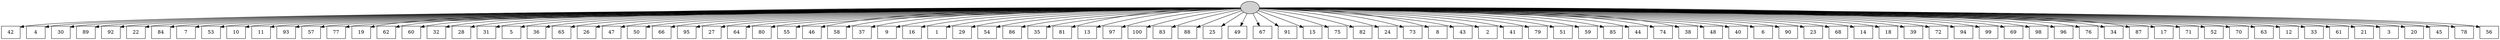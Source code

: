 digraph G {
0[style=filled, fillcolor=grey82, label=""];
1[shape=box,style=filled, fillcolor=white,label="42\n"];
2[shape=box,style=filled, fillcolor=white,label="4\n"];
3[shape=box,style=filled, fillcolor=white,label="30\n"];
4[shape=box,style=filled, fillcolor=white,label="89\n"];
5[shape=box,style=filled, fillcolor=white,label="92\n"];
6[shape=box,style=filled, fillcolor=white,label="22\n"];
7[shape=box,style=filled, fillcolor=white,label="84\n"];
8[shape=box,style=filled, fillcolor=white,label="7\n"];
9[shape=box,style=filled, fillcolor=white,label="53\n"];
10[shape=box,style=filled, fillcolor=white,label="10\n"];
11[shape=box,style=filled, fillcolor=white,label="11\n"];
12[shape=box,style=filled, fillcolor=white,label="93\n"];
13[shape=box,style=filled, fillcolor=white,label="57\n"];
14[shape=box,style=filled, fillcolor=white,label="77\n"];
15[shape=box,style=filled, fillcolor=white,label="19\n"];
16[shape=box,style=filled, fillcolor=white,label="62\n"];
17[shape=box,style=filled, fillcolor=white,label="60\n"];
18[shape=box,style=filled, fillcolor=white,label="32\n"];
19[shape=box,style=filled, fillcolor=white,label="28\n"];
20[shape=box,style=filled, fillcolor=white,label="31\n"];
21[shape=box,style=filled, fillcolor=white,label="5\n"];
22[shape=box,style=filled, fillcolor=white,label="36\n"];
23[shape=box,style=filled, fillcolor=white,label="65\n"];
24[shape=box,style=filled, fillcolor=white,label="26\n"];
25[shape=box,style=filled, fillcolor=white,label="47\n"];
26[shape=box,style=filled, fillcolor=white,label="50\n"];
27[shape=box,style=filled, fillcolor=white,label="66\n"];
28[shape=box,style=filled, fillcolor=white,label="95\n"];
29[shape=box,style=filled, fillcolor=white,label="27\n"];
30[shape=box,style=filled, fillcolor=white,label="64\n"];
31[shape=box,style=filled, fillcolor=white,label="80\n"];
32[shape=box,style=filled, fillcolor=white,label="55\n"];
33[shape=box,style=filled, fillcolor=white,label="46\n"];
34[shape=box,style=filled, fillcolor=white,label="58\n"];
35[shape=box,style=filled, fillcolor=white,label="37\n"];
36[shape=box,style=filled, fillcolor=white,label="9\n"];
37[shape=box,style=filled, fillcolor=white,label="16\n"];
38[shape=box,style=filled, fillcolor=white,label="1\n"];
39[shape=box,style=filled, fillcolor=white,label="29\n"];
40[shape=box,style=filled, fillcolor=white,label="54\n"];
41[shape=box,style=filled, fillcolor=white,label="86\n"];
42[shape=box,style=filled, fillcolor=white,label="35\n"];
43[shape=box,style=filled, fillcolor=white,label="81\n"];
44[shape=box,style=filled, fillcolor=white,label="13\n"];
45[shape=box,style=filled, fillcolor=white,label="97\n"];
46[shape=box,style=filled, fillcolor=white,label="100\n"];
47[shape=box,style=filled, fillcolor=white,label="83\n"];
48[shape=box,style=filled, fillcolor=white,label="88\n"];
49[shape=box,style=filled, fillcolor=white,label="25\n"];
50[shape=box,style=filled, fillcolor=white,label="49\n"];
51[shape=box,style=filled, fillcolor=white,label="67\n"];
52[shape=box,style=filled, fillcolor=white,label="91\n"];
53[shape=box,style=filled, fillcolor=white,label="15\n"];
54[shape=box,style=filled, fillcolor=white,label="75\n"];
55[shape=box,style=filled, fillcolor=white,label="82\n"];
56[shape=box,style=filled, fillcolor=white,label="24\n"];
57[shape=box,style=filled, fillcolor=white,label="73\n"];
58[shape=box,style=filled, fillcolor=white,label="8\n"];
59[shape=box,style=filled, fillcolor=white,label="43\n"];
60[shape=box,style=filled, fillcolor=white,label="2\n"];
61[shape=box,style=filled, fillcolor=white,label="41\n"];
62[shape=box,style=filled, fillcolor=white,label="79\n"];
63[shape=box,style=filled, fillcolor=white,label="51\n"];
64[shape=box,style=filled, fillcolor=white,label="59\n"];
65[shape=box,style=filled, fillcolor=white,label="85\n"];
66[shape=box,style=filled, fillcolor=white,label="44\n"];
67[shape=box,style=filled, fillcolor=white,label="74\n"];
68[shape=box,style=filled, fillcolor=white,label="38\n"];
69[shape=box,style=filled, fillcolor=white,label="48\n"];
70[shape=box,style=filled, fillcolor=white,label="40\n"];
71[shape=box,style=filled, fillcolor=white,label="6\n"];
72[shape=box,style=filled, fillcolor=white,label="90\n"];
73[shape=box,style=filled, fillcolor=white,label="23\n"];
74[shape=box,style=filled, fillcolor=white,label="68\n"];
75[shape=box,style=filled, fillcolor=white,label="14\n"];
76[shape=box,style=filled, fillcolor=white,label="18\n"];
77[shape=box,style=filled, fillcolor=white,label="39\n"];
78[shape=box,style=filled, fillcolor=white,label="72\n"];
79[shape=box,style=filled, fillcolor=white,label="94\n"];
80[shape=box,style=filled, fillcolor=white,label="99\n"];
81[shape=box,style=filled, fillcolor=white,label="69\n"];
82[shape=box,style=filled, fillcolor=white,label="98\n"];
83[shape=box,style=filled, fillcolor=white,label="96\n"];
84[shape=box,style=filled, fillcolor=white,label="76\n"];
85[shape=box,style=filled, fillcolor=white,label="34\n"];
86[shape=box,style=filled, fillcolor=white,label="87\n"];
87[shape=box,style=filled, fillcolor=white,label="17\n"];
88[shape=box,style=filled, fillcolor=white,label="71\n"];
89[shape=box,style=filled, fillcolor=white,label="52\n"];
90[shape=box,style=filled, fillcolor=white,label="70\n"];
91[shape=box,style=filled, fillcolor=white,label="63\n"];
92[shape=box,style=filled, fillcolor=white,label="12\n"];
93[shape=box,style=filled, fillcolor=white,label="33\n"];
94[shape=box,style=filled, fillcolor=white,label="61\n"];
95[shape=box,style=filled, fillcolor=white,label="21\n"];
96[shape=box,style=filled, fillcolor=white,label="3\n"];
97[shape=box,style=filled, fillcolor=white,label="20\n"];
98[shape=box,style=filled, fillcolor=white,label="45\n"];
99[shape=box,style=filled, fillcolor=white,label="78\n"];
100[shape=box,style=filled, fillcolor=white,label="56\n"];
0->1 ;
0->2 ;
0->3 ;
0->4 ;
0->5 ;
0->6 ;
0->7 ;
0->8 ;
0->9 ;
0->10 ;
0->11 ;
0->12 ;
0->13 ;
0->14 ;
0->15 ;
0->16 ;
0->17 ;
0->18 ;
0->19 ;
0->20 ;
0->21 ;
0->22 ;
0->23 ;
0->24 ;
0->25 ;
0->26 ;
0->27 ;
0->28 ;
0->29 ;
0->30 ;
0->31 ;
0->32 ;
0->33 ;
0->34 ;
0->35 ;
0->36 ;
0->37 ;
0->38 ;
0->39 ;
0->40 ;
0->41 ;
0->42 ;
0->43 ;
0->44 ;
0->45 ;
0->46 ;
0->47 ;
0->48 ;
0->49 ;
0->50 ;
0->51 ;
0->52 ;
0->53 ;
0->54 ;
0->55 ;
0->56 ;
0->57 ;
0->58 ;
0->59 ;
0->60 ;
0->61 ;
0->62 ;
0->63 ;
0->64 ;
0->65 ;
0->66 ;
0->67 ;
0->68 ;
0->69 ;
0->70 ;
0->71 ;
0->72 ;
0->73 ;
0->74 ;
0->75 ;
0->76 ;
0->77 ;
0->78 ;
0->79 ;
0->80 ;
0->81 ;
0->82 ;
0->83 ;
0->84 ;
0->85 ;
0->86 ;
0->87 ;
0->88 ;
0->89 ;
0->90 ;
0->91 ;
0->92 ;
0->93 ;
0->94 ;
0->95 ;
0->96 ;
0->97 ;
0->98 ;
0->99 ;
0->100 ;
}
